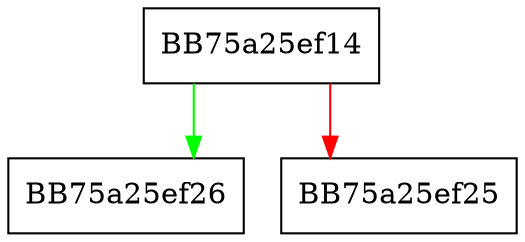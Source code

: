digraph reserve {
  node [shape="box"];
  graph [splines=ortho];
  BB75a25ef14 -> BB75a25ef26 [color="green"];
  BB75a25ef14 -> BB75a25ef25 [color="red"];
}